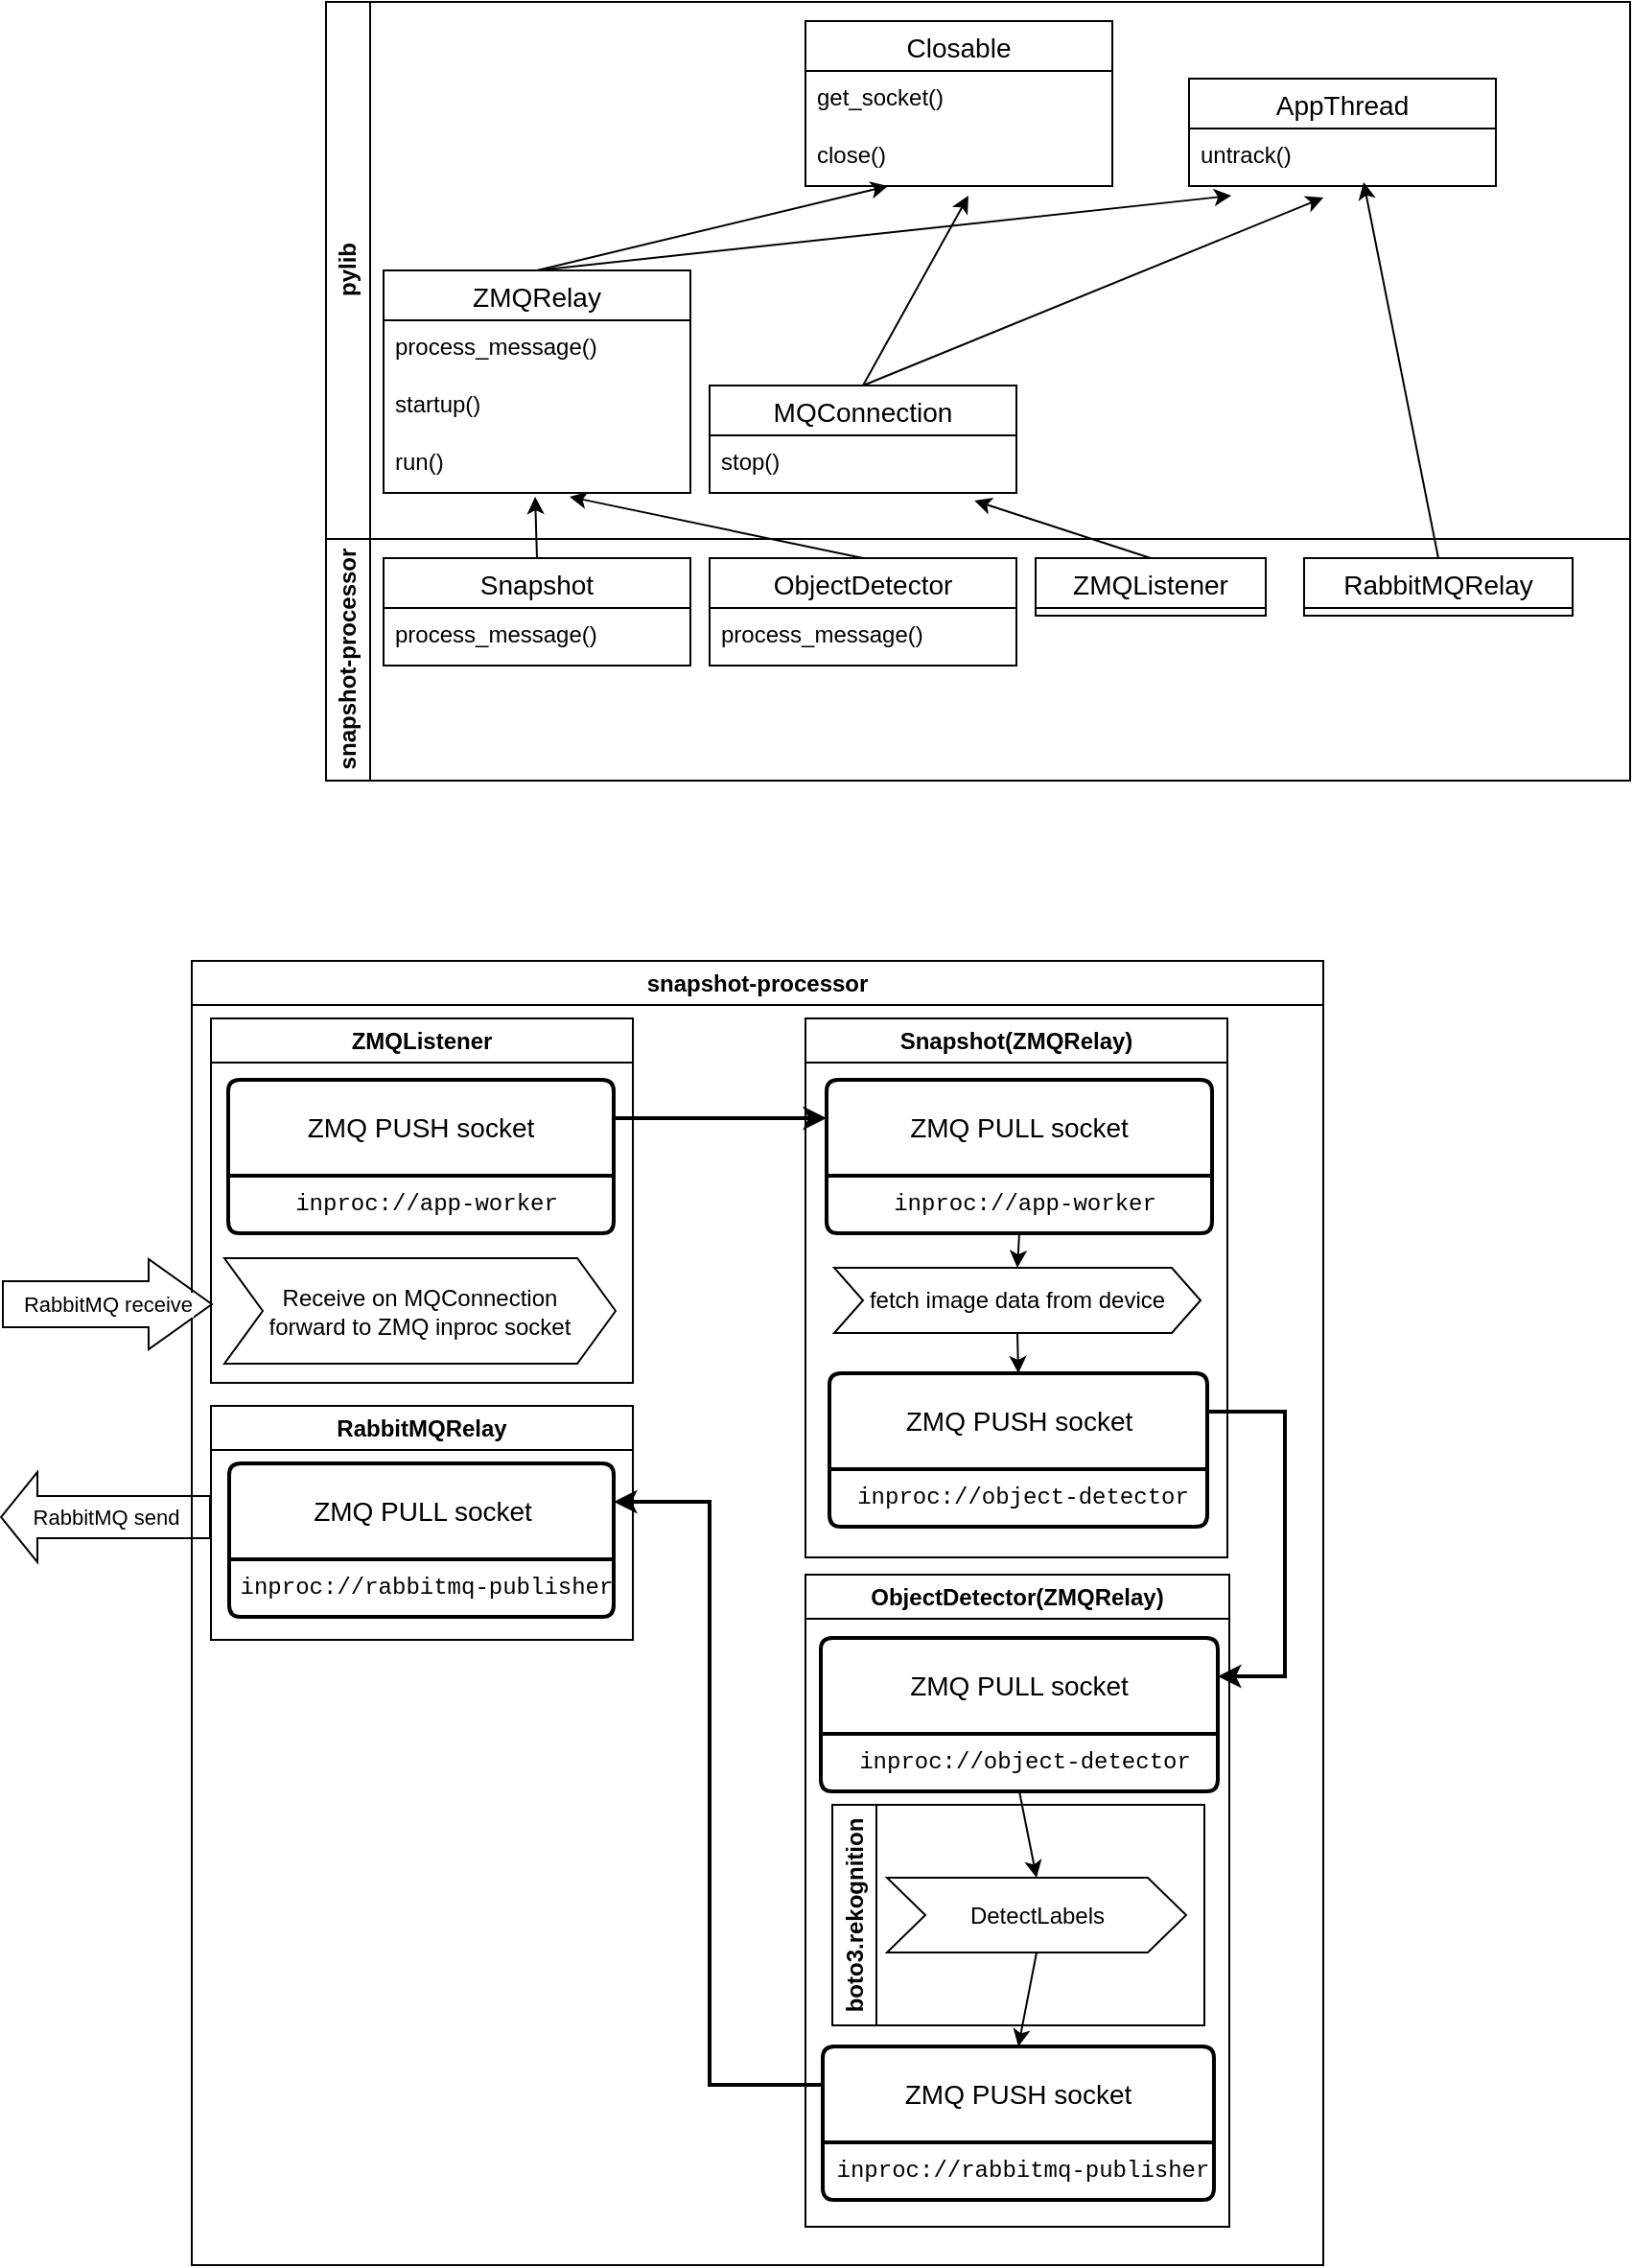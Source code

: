 <mxfile version="21.4.0" type="device">
  <diagram name="Page-1" id="AK_9tvrRVK-foFDb17M-">
    <mxGraphModel dx="2634" dy="843" grid="1" gridSize="10" guides="1" tooltips="1" connect="1" arrows="1" fold="1" page="1" pageScale="1" pageWidth="1200" pageHeight="1600" math="0" shadow="0">
      <root>
        <mxCell id="0" />
        <mxCell id="1" parent="0" />
        <mxCell id="k0IA8ltI0ftRQljYh4qC-43" value="" style="endArrow=classic;html=1;rounded=0;exitX=0.5;exitY=0;exitDx=0;exitDy=0;entryX=0.494;entryY=1.067;entryDx=0;entryDy=0;entryPerimeter=0;" parent="1" source="k0IA8ltI0ftRQljYh4qC-29" target="k0IA8ltI0ftRQljYh4qC-42" edge="1">
          <mxGeometry width="50" height="50" relative="1" as="geometry">
            <mxPoint x="510" y="330" as="sourcePoint" />
            <mxPoint x="350" y="300" as="targetPoint" />
          </mxGeometry>
        </mxCell>
        <mxCell id="k0IA8ltI0ftRQljYh4qC-47" value="pylib" style="swimlane;horizontal=0;whiteSpace=wrap;html=1;" parent="1" vertex="1">
          <mxGeometry x="20" y="20" width="680" height="280" as="geometry" />
        </mxCell>
        <mxCell id="k0IA8ltI0ftRQljYh4qC-39" value="ZMQRelay" style="swimlane;fontStyle=0;childLayout=stackLayout;horizontal=1;startSize=26;horizontalStack=0;resizeParent=1;resizeParentMax=0;resizeLast=0;collapsible=1;marginBottom=0;align=center;fontSize=14;" parent="k0IA8ltI0ftRQljYh4qC-47" vertex="1">
          <mxGeometry x="30" y="140" width="160" height="116" as="geometry" />
        </mxCell>
        <mxCell id="k0IA8ltI0ftRQljYh4qC-40" value="process_message()" style="text;strokeColor=none;fillColor=none;spacingLeft=4;spacingRight=4;overflow=hidden;rotatable=0;points=[[0,0.5],[1,0.5]];portConstraint=eastwest;fontSize=12;whiteSpace=wrap;html=1;" parent="k0IA8ltI0ftRQljYh4qC-39" vertex="1">
          <mxGeometry y="26" width="160" height="30" as="geometry" />
        </mxCell>
        <mxCell id="k0IA8ltI0ftRQljYh4qC-41" value="startup()" style="text;strokeColor=none;fillColor=none;spacingLeft=4;spacingRight=4;overflow=hidden;rotatable=0;points=[[0,0.5],[1,0.5]];portConstraint=eastwest;fontSize=12;whiteSpace=wrap;html=1;" parent="k0IA8ltI0ftRQljYh4qC-39" vertex="1">
          <mxGeometry y="56" width="160" height="30" as="geometry" />
        </mxCell>
        <mxCell id="k0IA8ltI0ftRQljYh4qC-42" value="run()" style="text;strokeColor=none;fillColor=none;spacingLeft=4;spacingRight=4;overflow=hidden;rotatable=0;points=[[0,0.5],[1,0.5]];portConstraint=eastwest;fontSize=12;whiteSpace=wrap;html=1;" parent="k0IA8ltI0ftRQljYh4qC-39" vertex="1">
          <mxGeometry y="86" width="160" height="30" as="geometry" />
        </mxCell>
        <mxCell id="k0IA8ltI0ftRQljYh4qC-5" value="MQConnection" style="swimlane;fontStyle=0;childLayout=stackLayout;horizontal=1;startSize=26;horizontalStack=0;resizeParent=1;resizeParentMax=0;resizeLast=0;collapsible=1;marginBottom=0;align=center;fontSize=14;" parent="k0IA8ltI0ftRQljYh4qC-47" vertex="1">
          <mxGeometry x="200" y="200" width="160" height="56" as="geometry">
            <mxRectangle x="165" y="200" width="130" height="30" as="alternateBounds" />
          </mxGeometry>
        </mxCell>
        <mxCell id="k0IA8ltI0ftRQljYh4qC-6" value="stop()" style="text;strokeColor=none;fillColor=none;spacingLeft=4;spacingRight=4;overflow=hidden;rotatable=0;points=[[0,0.5],[1,0.5]];portConstraint=eastwest;fontSize=12;whiteSpace=wrap;html=1;" parent="k0IA8ltI0ftRQljYh4qC-5" vertex="1">
          <mxGeometry y="26" width="160" height="30" as="geometry" />
        </mxCell>
        <mxCell id="k0IA8ltI0ftRQljYh4qC-26" value="AppThread" style="swimlane;fontStyle=0;childLayout=stackLayout;horizontal=1;startSize=26;horizontalStack=0;resizeParent=1;resizeParentMax=0;resizeLast=0;collapsible=1;marginBottom=0;align=center;fontSize=14;" parent="k0IA8ltI0ftRQljYh4qC-47" vertex="1">
          <mxGeometry x="450" y="40" width="160" height="56" as="geometry">
            <mxRectangle x="165" y="200" width="130" height="30" as="alternateBounds" />
          </mxGeometry>
        </mxCell>
        <mxCell id="k0IA8ltI0ftRQljYh4qC-27" value="untrack()" style="text;strokeColor=none;fillColor=none;spacingLeft=4;spacingRight=4;overflow=hidden;rotatable=0;points=[[0,0.5],[1,0.5]];portConstraint=eastwest;fontSize=12;whiteSpace=wrap;html=1;" parent="k0IA8ltI0ftRQljYh4qC-26" vertex="1">
          <mxGeometry y="26" width="160" height="30" as="geometry" />
        </mxCell>
        <mxCell id="k0IA8ltI0ftRQljYh4qC-59" value="" style="curved=1;endArrow=classic;html=1;rounded=0;entryX=0.531;entryY=1.167;entryDx=0;entryDy=0;entryPerimeter=0;exitX=0.5;exitY=0;exitDx=0;exitDy=0;" parent="k0IA8ltI0ftRQljYh4qC-47" source="k0IA8ltI0ftRQljYh4qC-5" target="k0IA8ltI0ftRQljYh4qC-11" edge="1">
          <mxGeometry width="50" height="50" relative="1" as="geometry">
            <mxPoint x="360" y="290" as="sourcePoint" />
            <mxPoint x="671" y="121" as="targetPoint" />
            <Array as="points" />
          </mxGeometry>
        </mxCell>
        <mxCell id="k0IA8ltI0ftRQljYh4qC-9" value="Closable" style="swimlane;fontStyle=0;childLayout=stackLayout;horizontal=1;startSize=26;horizontalStack=0;resizeParent=1;resizeParentMax=0;resizeLast=0;collapsible=1;marginBottom=0;align=center;fontSize=14;" parent="k0IA8ltI0ftRQljYh4qC-47" vertex="1">
          <mxGeometry x="250" y="10" width="160" height="86" as="geometry" />
        </mxCell>
        <mxCell id="k0IA8ltI0ftRQljYh4qC-10" value="get_socket()" style="text;strokeColor=none;fillColor=none;spacingLeft=4;spacingRight=4;overflow=hidden;rotatable=0;points=[[0,0.5],[1,0.5]];portConstraint=eastwest;fontSize=12;whiteSpace=wrap;html=1;" parent="k0IA8ltI0ftRQljYh4qC-9" vertex="1">
          <mxGeometry y="26" width="160" height="30" as="geometry" />
        </mxCell>
        <mxCell id="k0IA8ltI0ftRQljYh4qC-11" value="close()" style="text;strokeColor=none;fillColor=none;spacingLeft=4;spacingRight=4;overflow=hidden;rotatable=0;points=[[0,0.5],[1,0.5]];portConstraint=eastwest;fontSize=12;whiteSpace=wrap;html=1;" parent="k0IA8ltI0ftRQljYh4qC-9" vertex="1">
          <mxGeometry y="56" width="160" height="30" as="geometry" />
        </mxCell>
        <mxCell id="k0IA8ltI0ftRQljYh4qC-63" value="" style="endArrow=classic;html=1;rounded=0;entryX=0.438;entryY=1.2;entryDx=0;entryDy=0;entryPerimeter=0;exitX=0.5;exitY=0;exitDx=0;exitDy=0;" parent="k0IA8ltI0ftRQljYh4qC-47" source="k0IA8ltI0ftRQljYh4qC-5" target="k0IA8ltI0ftRQljYh4qC-27" edge="1">
          <mxGeometry width="50" height="50" relative="1" as="geometry">
            <mxPoint x="490" y="330" as="sourcePoint" />
            <mxPoint x="540" y="280" as="targetPoint" />
          </mxGeometry>
        </mxCell>
        <mxCell id="k0IA8ltI0ftRQljYh4qC-66" value="" style="endArrow=classic;html=1;rounded=0;entryX=0.269;entryY=1;entryDx=0;entryDy=0;entryPerimeter=0;exitX=0.5;exitY=0;exitDx=0;exitDy=0;" parent="k0IA8ltI0ftRQljYh4qC-47" source="k0IA8ltI0ftRQljYh4qC-39" target="k0IA8ltI0ftRQljYh4qC-11" edge="1">
          <mxGeometry width="50" height="50" relative="1" as="geometry">
            <mxPoint x="490" y="330" as="sourcePoint" />
            <mxPoint x="540" y="280" as="targetPoint" />
          </mxGeometry>
        </mxCell>
        <mxCell id="k0IA8ltI0ftRQljYh4qC-65" value="" style="endArrow=classic;html=1;rounded=0;entryX=0.138;entryY=1.167;entryDx=0;entryDy=0;entryPerimeter=0;exitX=0.5;exitY=0;exitDx=0;exitDy=0;" parent="k0IA8ltI0ftRQljYh4qC-47" source="k0IA8ltI0ftRQljYh4qC-39" target="k0IA8ltI0ftRQljYh4qC-27" edge="1">
          <mxGeometry width="50" height="50" relative="1" as="geometry">
            <mxPoint x="490" y="330" as="sourcePoint" />
            <mxPoint x="540" y="280" as="targetPoint" />
          </mxGeometry>
        </mxCell>
        <mxCell id="k0IA8ltI0ftRQljYh4qC-48" value="snapshot-processor" style="swimlane;horizontal=0;whiteSpace=wrap;html=1;" parent="1" vertex="1">
          <mxGeometry x="20" y="300" width="680" height="126" as="geometry" />
        </mxCell>
        <mxCell id="k0IA8ltI0ftRQljYh4qC-1" value="ObjectDetector" style="swimlane;fontStyle=0;childLayout=stackLayout;horizontal=1;startSize=26;horizontalStack=0;resizeParent=1;resizeParentMax=0;resizeLast=0;collapsible=1;marginBottom=0;align=center;fontSize=14;" parent="k0IA8ltI0ftRQljYh4qC-48" vertex="1">
          <mxGeometry x="200" y="10" width="160" height="56" as="geometry">
            <mxRectangle x="240" y="330" width="140" height="30" as="alternateBounds" />
          </mxGeometry>
        </mxCell>
        <mxCell id="k0IA8ltI0ftRQljYh4qC-2" value="process_message()" style="text;strokeColor=none;fillColor=none;spacingLeft=4;spacingRight=4;overflow=hidden;rotatable=0;points=[[0,0.5],[1,0.5]];portConstraint=eastwest;fontSize=12;whiteSpace=wrap;html=1;" parent="k0IA8ltI0ftRQljYh4qC-1" vertex="1">
          <mxGeometry y="26" width="160" height="30" as="geometry" />
        </mxCell>
        <mxCell id="k0IA8ltI0ftRQljYh4qC-29" value="Snapshot" style="swimlane;fontStyle=0;childLayout=stackLayout;horizontal=1;startSize=26;horizontalStack=0;resizeParent=1;resizeParentMax=0;resizeLast=0;collapsible=1;marginBottom=0;align=center;fontSize=14;" parent="k0IA8ltI0ftRQljYh4qC-48" vertex="1">
          <mxGeometry x="30" y="10" width="160" height="56" as="geometry" />
        </mxCell>
        <mxCell id="k0IA8ltI0ftRQljYh4qC-30" value="process_message()" style="text;strokeColor=none;fillColor=none;spacingLeft=4;spacingRight=4;overflow=hidden;rotatable=0;points=[[0,0.5],[1,0.5]];portConstraint=eastwest;fontSize=12;whiteSpace=wrap;html=1;" parent="k0IA8ltI0ftRQljYh4qC-29" vertex="1">
          <mxGeometry y="26" width="160" height="30" as="geometry" />
        </mxCell>
        <mxCell id="k0IA8ltI0ftRQljYh4qC-55" value="ZMQListener" style="swimlane;fontStyle=0;childLayout=stackLayout;horizontal=1;startSize=26;horizontalStack=0;resizeParent=1;resizeParentMax=0;resizeLast=0;collapsible=1;marginBottom=0;align=center;fontSize=14;" parent="k0IA8ltI0ftRQljYh4qC-48" vertex="1" collapsed="1">
          <mxGeometry x="370" y="10" width="120" height="30" as="geometry">
            <mxRectangle x="370" y="10" width="130" height="56" as="alternateBounds" />
          </mxGeometry>
        </mxCell>
        <mxCell id="k0IA8ltI0ftRQljYh4qC-56" value="run()" style="text;strokeColor=none;fillColor=none;spacingLeft=4;spacingRight=4;overflow=hidden;rotatable=0;points=[[0,0.5],[1,0.5]];portConstraint=eastwest;fontSize=12;whiteSpace=wrap;html=1;" parent="k0IA8ltI0ftRQljYh4qC-55" vertex="1">
          <mxGeometry y="26" width="130" height="30" as="geometry" />
        </mxCell>
        <mxCell id="SfIvMUd90Px6F2bDasW3-2" value="RabbitMQRelay" style="swimlane;fontStyle=0;childLayout=stackLayout;horizontal=1;startSize=26;horizontalStack=0;resizeParent=1;resizeParentMax=0;resizeLast=0;collapsible=1;marginBottom=0;align=center;fontSize=14;" vertex="1" collapsed="1" parent="k0IA8ltI0ftRQljYh4qC-48">
          <mxGeometry x="510" y="10" width="140" height="30" as="geometry">
            <mxRectangle x="510" y="10" width="130" height="56" as="alternateBounds" />
          </mxGeometry>
        </mxCell>
        <mxCell id="SfIvMUd90Px6F2bDasW3-3" value="run()" style="text;strokeColor=none;fillColor=none;spacingLeft=4;spacingRight=4;overflow=hidden;rotatable=0;points=[[0,0.5],[1,0.5]];portConstraint=eastwest;fontSize=12;whiteSpace=wrap;html=1;" vertex="1" parent="SfIvMUd90Px6F2bDasW3-2">
          <mxGeometry y="26" width="130" height="30" as="geometry" />
        </mxCell>
        <mxCell id="k0IA8ltI0ftRQljYh4qC-62" value="" style="endArrow=classic;html=1;rounded=0;entryX=0.863;entryY=1.133;entryDx=0;entryDy=0;entryPerimeter=0;exitX=0.5;exitY=0;exitDx=0;exitDy=0;" parent="1" source="k0IA8ltI0ftRQljYh4qC-55" target="k0IA8ltI0ftRQljYh4qC-6" edge="1">
          <mxGeometry width="50" height="50" relative="1" as="geometry">
            <mxPoint x="510" y="390" as="sourcePoint" />
            <mxPoint x="560" y="340" as="targetPoint" />
          </mxGeometry>
        </mxCell>
        <mxCell id="k0IA8ltI0ftRQljYh4qC-68" value="snapshot-processor" style="swimlane;whiteSpace=wrap;html=1;" parent="1" vertex="1">
          <mxGeometry x="-50" y="520" width="590" height="680" as="geometry" />
        </mxCell>
        <mxCell id="k0IA8ltI0ftRQljYh4qC-79" value="ZMQListener" style="swimlane;whiteSpace=wrap;html=1;" parent="k0IA8ltI0ftRQljYh4qC-68" vertex="1" collapsed="1">
          <mxGeometry x="10" y="30" width="220" height="190" as="geometry">
            <mxRectangle x="90" y="50" width="200" height="200" as="alternateBounds" />
          </mxGeometry>
        </mxCell>
        <mxCell id="k0IA8ltI0ftRQljYh4qC-80" value="ZMQ PUSH socket" style="swimlane;childLayout=stackLayout;horizontal=1;startSize=50;horizontalStack=0;rounded=1;fontSize=14;fontStyle=0;strokeWidth=2;resizeParent=0;resizeLast=1;shadow=0;dashed=0;align=center;arcSize=4;whiteSpace=wrap;html=1;" parent="k0IA8ltI0ftRQljYh4qC-68" vertex="1">
          <mxGeometry x="19" y="62" width="201" height="80" as="geometry" />
        </mxCell>
        <mxCell id="k0IA8ltI0ftRQljYh4qC-81" value="&lt;font face=&quot;Courier New&quot;&gt;inproc://app-worker&lt;/font&gt;" style="align=center;strokeColor=none;fillColor=none;spacingLeft=4;fontSize=12;verticalAlign=top;resizable=0;rotatable=0;part=1;html=1;" parent="k0IA8ltI0ftRQljYh4qC-80" vertex="1">
          <mxGeometry y="50" width="201" height="30" as="geometry" />
        </mxCell>
        <mxCell id="k0IA8ltI0ftRQljYh4qC-82" value="Snapshot(ZMQRelay)" style="swimlane;whiteSpace=wrap;html=1;" parent="k0IA8ltI0ftRQljYh4qC-68" vertex="1" collapsed="1">
          <mxGeometry x="320" y="30" width="220" height="281" as="geometry">
            <mxRectangle x="90" y="50" width="200" height="200" as="alternateBounds" />
          </mxGeometry>
        </mxCell>
        <mxCell id="k0IA8ltI0ftRQljYh4qC-85" value="ObjectDetector(ZMQRelay)" style="swimlane;whiteSpace=wrap;html=1;startSize=23;" parent="k0IA8ltI0ftRQljYh4qC-68" vertex="1" collapsed="1">
          <mxGeometry x="320" y="320" width="221" height="340" as="geometry">
            <mxRectangle x="90" y="50" width="200" height="200" as="alternateBounds" />
          </mxGeometry>
        </mxCell>
        <mxCell id="k0IA8ltI0ftRQljYh4qC-86" value="ZMQ PULL socket" style="swimlane;childLayout=stackLayout;horizontal=1;startSize=50;horizontalStack=0;rounded=1;fontSize=14;fontStyle=0;strokeWidth=2;resizeParent=0;resizeLast=1;shadow=0;dashed=0;align=center;arcSize=4;whiteSpace=wrap;html=1;" parent="k0IA8ltI0ftRQljYh4qC-68" vertex="1">
          <mxGeometry x="328" y="353" width="207" height="80" as="geometry" />
        </mxCell>
        <mxCell id="k0IA8ltI0ftRQljYh4qC-87" value="&lt;font face=&quot;Courier New&quot;&gt;inproc://object-detector&lt;/font&gt;" style="align=center;strokeColor=none;fillColor=none;spacingLeft=4;fontSize=12;verticalAlign=top;resizable=0;rotatable=0;part=1;html=1;" parent="k0IA8ltI0ftRQljYh4qC-86" vertex="1">
          <mxGeometry y="50" width="207" height="30" as="geometry" />
        </mxCell>
        <mxCell id="SfIvMUd90Px6F2bDasW3-5" value="RabbitMQRelay" style="swimlane;whiteSpace=wrap;html=1;" vertex="1" collapsed="1" parent="k0IA8ltI0ftRQljYh4qC-68">
          <mxGeometry x="10" y="232" width="220" height="122" as="geometry">
            <mxRectangle x="90" y="50" width="200" height="200" as="alternateBounds" />
          </mxGeometry>
        </mxCell>
        <mxCell id="SfIvMUd90Px6F2bDasW3-8" value="RabbitMQ send" style="shape=flexArrow;endArrow=classic;html=1;rounded=0;endWidth=24;endSize=6;width=22;" edge="1" parent="k0IA8ltI0ftRQljYh4qC-68">
          <mxGeometry width="50" height="50" relative="1" as="geometry">
            <mxPoint x="10" y="290" as="sourcePoint" />
            <mxPoint x="-100" y="290" as="targetPoint" />
          </mxGeometry>
        </mxCell>
        <mxCell id="k0IA8ltI0ftRQljYh4qC-90" value="ZMQ PUSH socket" style="swimlane;childLayout=stackLayout;horizontal=1;startSize=50;horizontalStack=0;rounded=1;fontSize=14;fontStyle=0;strokeWidth=2;resizeParent=0;resizeLast=1;shadow=0;dashed=0;align=center;arcSize=4;whiteSpace=wrap;html=1;" parent="1" vertex="1">
          <mxGeometry x="282.5" y="735" width="197" height="80" as="geometry" />
        </mxCell>
        <mxCell id="k0IA8ltI0ftRQljYh4qC-91" value="&lt;font face=&quot;Courier New&quot;&gt;inproc://object-detector&lt;/font&gt;" style="align=center;strokeColor=none;fillColor=none;spacingLeft=4;fontSize=12;verticalAlign=top;resizable=0;rotatable=0;part=1;html=1;" parent="k0IA8ltI0ftRQljYh4qC-90" vertex="1">
          <mxGeometry y="50" width="197" height="30" as="geometry" />
        </mxCell>
        <mxCell id="k0IA8ltI0ftRQljYh4qC-93" value="ZMQ PUSH socket" style="swimlane;childLayout=stackLayout;horizontal=1;startSize=50;horizontalStack=0;rounded=1;fontSize=14;fontStyle=0;strokeWidth=2;resizeParent=0;resizeLast=1;shadow=0;dashed=0;align=center;arcSize=4;whiteSpace=wrap;html=1;" parent="1" vertex="1">
          <mxGeometry x="279" y="1086" width="204" height="80" as="geometry" />
        </mxCell>
        <mxCell id="k0IA8ltI0ftRQljYh4qC-94" value="&lt;font face=&quot;Courier New&quot;&gt;inproc://rabbitmq-publisher&lt;/font&gt;" style="align=center;strokeColor=none;fillColor=none;spacingLeft=4;fontSize=12;verticalAlign=top;resizable=0;rotatable=0;part=1;html=1;" parent="k0IA8ltI0ftRQljYh4qC-93" vertex="1">
          <mxGeometry y="50" width="204" height="30" as="geometry" />
        </mxCell>
        <mxCell id="k0IA8ltI0ftRQljYh4qC-97" value="" style="endArrow=classic;html=1;rounded=0;strokeWidth=2;entryX=1;entryY=0.25;entryDx=0;entryDy=0;exitX=0;exitY=0.25;exitDx=0;exitDy=0;" parent="1" source="k0IA8ltI0ftRQljYh4qC-93" target="SfIvMUd90Px6F2bDasW3-6" edge="1">
          <mxGeometry width="50" height="50" relative="1" as="geometry">
            <mxPoint x="680" y="810" as="sourcePoint" />
            <mxPoint x="600" y="910" as="targetPoint" />
            <Array as="points">
              <mxPoint x="220" y="1106" />
              <mxPoint x="220" y="802" />
            </Array>
          </mxGeometry>
        </mxCell>
        <mxCell id="k0IA8ltI0ftRQljYh4qC-101" value="" style="endArrow=classic;html=1;rounded=0;exitX=0.5;exitY=1;exitDx=0;exitDy=0;entryX=0.5;entryY=0;entryDx=0;entryDy=0;" parent="1" source="k0IA8ltI0ftRQljYh4qC-103" target="k0IA8ltI0ftRQljYh4qC-93" edge="1">
          <mxGeometry width="50" height="50" relative="1" as="geometry">
            <mxPoint x="403" y="1093" as="sourcePoint" />
            <mxPoint x="620" y="840" as="targetPoint" />
          </mxGeometry>
        </mxCell>
        <mxCell id="k0IA8ltI0ftRQljYh4qC-102" value="" style="endArrow=classic;html=1;rounded=0;exitX=1;exitY=0.25;exitDx=0;exitDy=0;strokeWidth=2;entryX=1;entryY=0.25;entryDx=0;entryDy=0;" parent="1" source="k0IA8ltI0ftRQljYh4qC-90" target="k0IA8ltI0ftRQljYh4qC-86" edge="1">
          <mxGeometry width="50" height="50" relative="1" as="geometry">
            <mxPoint x="570" y="820" as="sourcePoint" />
            <mxPoint x="690" y="690" as="targetPoint" />
            <Array as="points">
              <mxPoint x="520" y="755" />
              <mxPoint x="520" y="893" />
            </Array>
          </mxGeometry>
        </mxCell>
        <mxCell id="k0IA8ltI0ftRQljYh4qC-104" value="" style="endArrow=classic;html=1;rounded=0;exitX=0.5;exitY=1;exitDx=0;exitDy=0;entryX=0.5;entryY=0;entryDx=0;entryDy=0;" parent="1" source="k0IA8ltI0ftRQljYh4qC-87" target="k0IA8ltI0ftRQljYh4qC-103" edge="1">
          <mxGeometry width="50" height="50" relative="1" as="geometry">
            <mxPoint x="570" y="890" as="sourcePoint" />
            <mxPoint x="620" y="840" as="targetPoint" />
          </mxGeometry>
        </mxCell>
        <mxCell id="k0IA8ltI0ftRQljYh4qC-106" value="boto3.rekognition" style="swimlane;horizontal=0;whiteSpace=wrap;html=1;" parent="1" vertex="1">
          <mxGeometry x="284" y="960" width="194" height="115" as="geometry" />
        </mxCell>
        <mxCell id="k0IA8ltI0ftRQljYh4qC-103" value="DetectLabels" style="shape=step;perimeter=stepPerimeter;whiteSpace=wrap;html=1;fixedSize=1;" parent="k0IA8ltI0ftRQljYh4qC-106" vertex="1">
          <mxGeometry x="28.5" y="38" width="156" height="39" as="geometry" />
        </mxCell>
        <mxCell id="k0IA8ltI0ftRQljYh4qC-116" value="fetch image data from device" style="shape=step;perimeter=stepPerimeter;whiteSpace=wrap;html=1;fixedSize=1;size=15;" parent="1" vertex="1">
          <mxGeometry x="285" y="680" width="191" height="34" as="geometry" />
        </mxCell>
        <mxCell id="k0IA8ltI0ftRQljYh4qC-117" value="" style="endArrow=classic;html=1;rounded=0;exitX=0.5;exitY=1;exitDx=0;exitDy=0;entryX=0.5;entryY=0;entryDx=0;entryDy=0;" parent="1" source="SfIvMUd90Px6F2bDasW3-11" target="k0IA8ltI0ftRQljYh4qC-116" edge="1">
          <mxGeometry width="50" height="50" relative="1" as="geometry">
            <mxPoint x="390" y="662" as="sourcePoint" />
            <mxPoint x="620" y="890" as="targetPoint" />
          </mxGeometry>
        </mxCell>
        <mxCell id="k0IA8ltI0ftRQljYh4qC-118" value="" style="endArrow=classic;html=1;rounded=0;exitX=0.5;exitY=1;exitDx=0;exitDy=0;entryX=0.5;entryY=0;entryDx=0;entryDy=0;" parent="1" source="k0IA8ltI0ftRQljYh4qC-116" target="k0IA8ltI0ftRQljYh4qC-90" edge="1">
          <mxGeometry width="50" height="50" relative="1" as="geometry">
            <mxPoint x="570" y="940" as="sourcePoint" />
            <mxPoint x="620" y="890" as="targetPoint" />
          </mxGeometry>
        </mxCell>
        <mxCell id="k0IA8ltI0ftRQljYh4qC-120" value="Receive on MQConnection&lt;br&gt;forward to ZMQ inproc socket" style="shape=step;perimeter=stepPerimeter;whiteSpace=wrap;html=1;fixedSize=1;" parent="1" vertex="1">
          <mxGeometry x="-33" y="675" width="204" height="55" as="geometry" />
        </mxCell>
        <mxCell id="SfIvMUd90Px6F2bDasW3-1" value="" style="endArrow=classic;html=1;rounded=0;entryX=0.606;entryY=1.067;entryDx=0;entryDy=0;entryPerimeter=0;exitX=0.5;exitY=0;exitDx=0;exitDy=0;" edge="1" parent="1" source="k0IA8ltI0ftRQljYh4qC-1" target="k0IA8ltI0ftRQljYh4qC-42">
          <mxGeometry width="50" height="50" relative="1" as="geometry">
            <mxPoint x="570" y="460" as="sourcePoint" />
            <mxPoint x="620" y="410" as="targetPoint" />
          </mxGeometry>
        </mxCell>
        <mxCell id="SfIvMUd90Px6F2bDasW3-4" value="" style="endArrow=classic;html=1;rounded=0;entryX=0.569;entryY=0.933;entryDx=0;entryDy=0;entryPerimeter=0;exitX=0.5;exitY=0;exitDx=0;exitDy=0;" edge="1" parent="1" source="SfIvMUd90Px6F2bDasW3-2" target="k0IA8ltI0ftRQljYh4qC-27">
          <mxGeometry width="50" height="50" relative="1" as="geometry">
            <mxPoint x="570" y="460" as="sourcePoint" />
            <mxPoint x="620" y="410" as="targetPoint" />
          </mxGeometry>
        </mxCell>
        <mxCell id="SfIvMUd90Px6F2bDasW3-6" value="ZMQ PULL socket" style="swimlane;childLayout=stackLayout;horizontal=1;startSize=50;horizontalStack=0;rounded=1;fontSize=14;fontStyle=0;strokeWidth=2;resizeParent=0;resizeLast=1;shadow=0;dashed=0;align=center;arcSize=4;whiteSpace=wrap;html=1;" vertex="1" parent="1">
          <mxGeometry x="-30.5" y="782" width="200.5" height="80" as="geometry" />
        </mxCell>
        <mxCell id="SfIvMUd90Px6F2bDasW3-7" value="&lt;font face=&quot;Courier New&quot;&gt;inproc://rabbitmq-publisher&lt;/font&gt;" style="align=center;strokeColor=none;fillColor=none;spacingLeft=4;fontSize=12;verticalAlign=top;resizable=0;rotatable=0;part=1;html=1;" vertex="1" parent="SfIvMUd90Px6F2bDasW3-6">
          <mxGeometry y="50" width="200.5" height="30" as="geometry" />
        </mxCell>
        <mxCell id="SfIvMUd90Px6F2bDasW3-9" value="RabbitMQ receive" style="shape=flexArrow;endArrow=classic;html=1;rounded=0;endWidth=22;endSize=10.67;width=24;" edge="1" parent="1">
          <mxGeometry width="50" height="50" relative="1" as="geometry">
            <mxPoint x="-149" y="699" as="sourcePoint" />
            <mxPoint x="-39" y="699" as="targetPoint" />
          </mxGeometry>
        </mxCell>
        <mxCell id="SfIvMUd90Px6F2bDasW3-10" value="ZMQ PULL socket" style="swimlane;childLayout=stackLayout;horizontal=1;startSize=50;horizontalStack=0;rounded=1;fontSize=14;fontStyle=0;strokeWidth=2;resizeParent=0;resizeLast=1;shadow=0;dashed=0;align=center;arcSize=4;whiteSpace=wrap;html=1;" vertex="1" parent="1">
          <mxGeometry x="281" y="582" width="201" height="80" as="geometry" />
        </mxCell>
        <mxCell id="SfIvMUd90Px6F2bDasW3-11" value="&lt;font face=&quot;Courier New&quot;&gt;inproc://app-worker&lt;/font&gt;" style="align=center;strokeColor=none;fillColor=none;spacingLeft=4;fontSize=12;verticalAlign=top;resizable=0;rotatable=0;part=1;html=1;" vertex="1" parent="SfIvMUd90Px6F2bDasW3-10">
          <mxGeometry y="50" width="201" height="30" as="geometry" />
        </mxCell>
        <mxCell id="k0IA8ltI0ftRQljYh4qC-119" value="" style="endArrow=classic;html=1;rounded=0;exitX=1;exitY=0.25;exitDx=0;exitDy=0;strokeWidth=2;entryX=0;entryY=0.25;entryDx=0;entryDy=0;" parent="1" source="k0IA8ltI0ftRQljYh4qC-80" target="SfIvMUd90Px6F2bDasW3-10" edge="1">
          <mxGeometry width="50" height="50" relative="1" as="geometry">
            <mxPoint x="570" y="940" as="sourcePoint" />
            <mxPoint x="299.5" y="622" as="targetPoint" />
            <Array as="points" />
          </mxGeometry>
        </mxCell>
      </root>
    </mxGraphModel>
  </diagram>
</mxfile>
